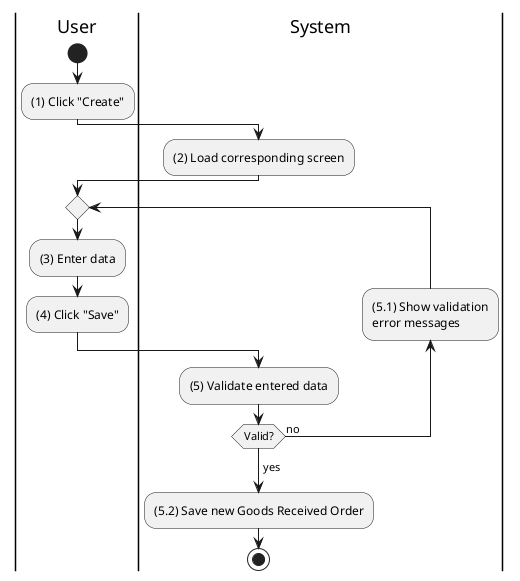 @startuml receive-order-create
|u|User
|s|System

|u|
start
:(1) Click "Create";

|s|
:(2) Load corresponding screen;

|u|
repeat
    :(3) Enter data;
    :(4) Click "Save";
    |s|
    :(5) Validate entered data;
    backward:(5.1) Show validation
    error messages;
repeat while (Valid?) is (no)
->yes;
:(5.2) Save new Goods Received Order;
stop
@enduml